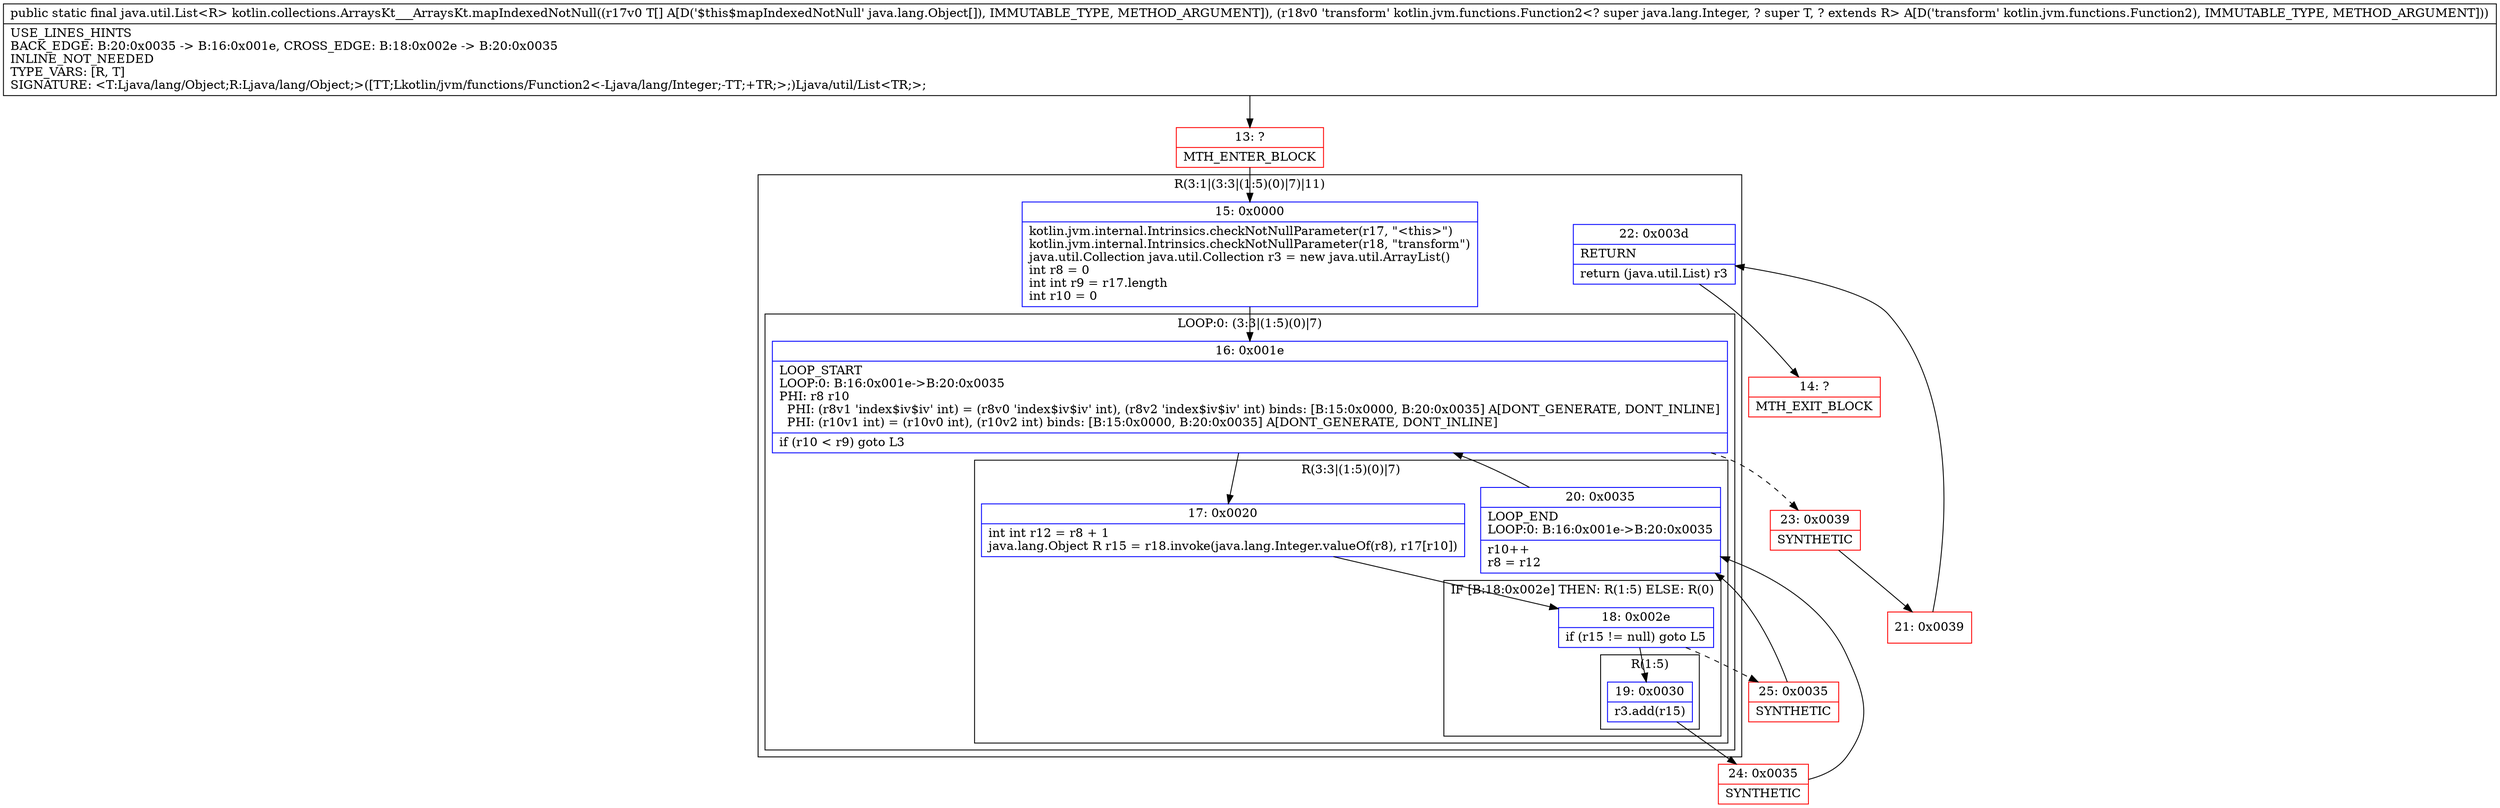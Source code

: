 digraph "CFG forkotlin.collections.ArraysKt___ArraysKt.mapIndexedNotNull([Ljava\/lang\/Object;Lkotlin\/jvm\/functions\/Function2;)Ljava\/util\/List;" {
subgraph cluster_Region_861137061 {
label = "R(3:1|(3:3|(1:5)(0)|7)|11)";
node [shape=record,color=blue];
Node_15 [shape=record,label="{15\:\ 0x0000|kotlin.jvm.internal.Intrinsics.checkNotNullParameter(r17, \"\<this\>\")\lkotlin.jvm.internal.Intrinsics.checkNotNullParameter(r18, \"transform\")\ljava.util.Collection java.util.Collection r3 = new java.util.ArrayList()\lint r8 = 0\lint int r9 = r17.length\lint r10 = 0\l}"];
subgraph cluster_LoopRegion_460975956 {
label = "LOOP:0: (3:3|(1:5)(0)|7)";
node [shape=record,color=blue];
Node_16 [shape=record,label="{16\:\ 0x001e|LOOP_START\lLOOP:0: B:16:0x001e\-\>B:20:0x0035\lPHI: r8 r10 \l  PHI: (r8v1 'index$iv$iv' int) = (r8v0 'index$iv$iv' int), (r8v2 'index$iv$iv' int) binds: [B:15:0x0000, B:20:0x0035] A[DONT_GENERATE, DONT_INLINE]\l  PHI: (r10v1 int) = (r10v0 int), (r10v2 int) binds: [B:15:0x0000, B:20:0x0035] A[DONT_GENERATE, DONT_INLINE]\l|if (r10 \< r9) goto L3\l}"];
subgraph cluster_Region_241021581 {
label = "R(3:3|(1:5)(0)|7)";
node [shape=record,color=blue];
Node_17 [shape=record,label="{17\:\ 0x0020|int int r12 = r8 + 1\ljava.lang.Object R r15 = r18.invoke(java.lang.Integer.valueOf(r8), r17[r10])\l}"];
subgraph cluster_IfRegion_927148638 {
label = "IF [B:18:0x002e] THEN: R(1:5) ELSE: R(0)";
node [shape=record,color=blue];
Node_18 [shape=record,label="{18\:\ 0x002e|if (r15 != null) goto L5\l}"];
subgraph cluster_Region_1569885999 {
label = "R(1:5)";
node [shape=record,color=blue];
Node_19 [shape=record,label="{19\:\ 0x0030|r3.add(r15)\l}"];
}
subgraph cluster_Region_1937815707 {
label = "R(0)";
node [shape=record,color=blue];
}
}
Node_20 [shape=record,label="{20\:\ 0x0035|LOOP_END\lLOOP:0: B:16:0x001e\-\>B:20:0x0035\l|r10++\lr8 = r12\l}"];
}
}
Node_22 [shape=record,label="{22\:\ 0x003d|RETURN\l|return (java.util.List) r3\l}"];
}
Node_13 [shape=record,color=red,label="{13\:\ ?|MTH_ENTER_BLOCK\l}"];
Node_24 [shape=record,color=red,label="{24\:\ 0x0035|SYNTHETIC\l}"];
Node_25 [shape=record,color=red,label="{25\:\ 0x0035|SYNTHETIC\l}"];
Node_23 [shape=record,color=red,label="{23\:\ 0x0039|SYNTHETIC\l}"];
Node_21 [shape=record,color=red,label="{21\:\ 0x0039}"];
Node_14 [shape=record,color=red,label="{14\:\ ?|MTH_EXIT_BLOCK\l}"];
MethodNode[shape=record,label="{public static final java.util.List\<R\> kotlin.collections.ArraysKt___ArraysKt.mapIndexedNotNull((r17v0 T[] A[D('$this$mapIndexedNotNull' java.lang.Object[]), IMMUTABLE_TYPE, METHOD_ARGUMENT]), (r18v0 'transform' kotlin.jvm.functions.Function2\<? super java.lang.Integer, ? super T, ? extends R\> A[D('transform' kotlin.jvm.functions.Function2), IMMUTABLE_TYPE, METHOD_ARGUMENT]))  | USE_LINES_HINTS\lBACK_EDGE: B:20:0x0035 \-\> B:16:0x001e, CROSS_EDGE: B:18:0x002e \-\> B:20:0x0035\lINLINE_NOT_NEEDED\lTYPE_VARS: [R, T]\lSIGNATURE: \<T:Ljava\/lang\/Object;R:Ljava\/lang\/Object;\>([TT;Lkotlin\/jvm\/functions\/Function2\<\-Ljava\/lang\/Integer;\-TT;+TR;\>;)Ljava\/util\/List\<TR;\>;\l}"];
MethodNode -> Node_13;Node_15 -> Node_16;
Node_16 -> Node_17;
Node_16 -> Node_23[style=dashed];
Node_17 -> Node_18;
Node_18 -> Node_19;
Node_18 -> Node_25[style=dashed];
Node_19 -> Node_24;
Node_20 -> Node_16;
Node_22 -> Node_14;
Node_13 -> Node_15;
Node_24 -> Node_20;
Node_25 -> Node_20;
Node_23 -> Node_21;
Node_21 -> Node_22;
}

